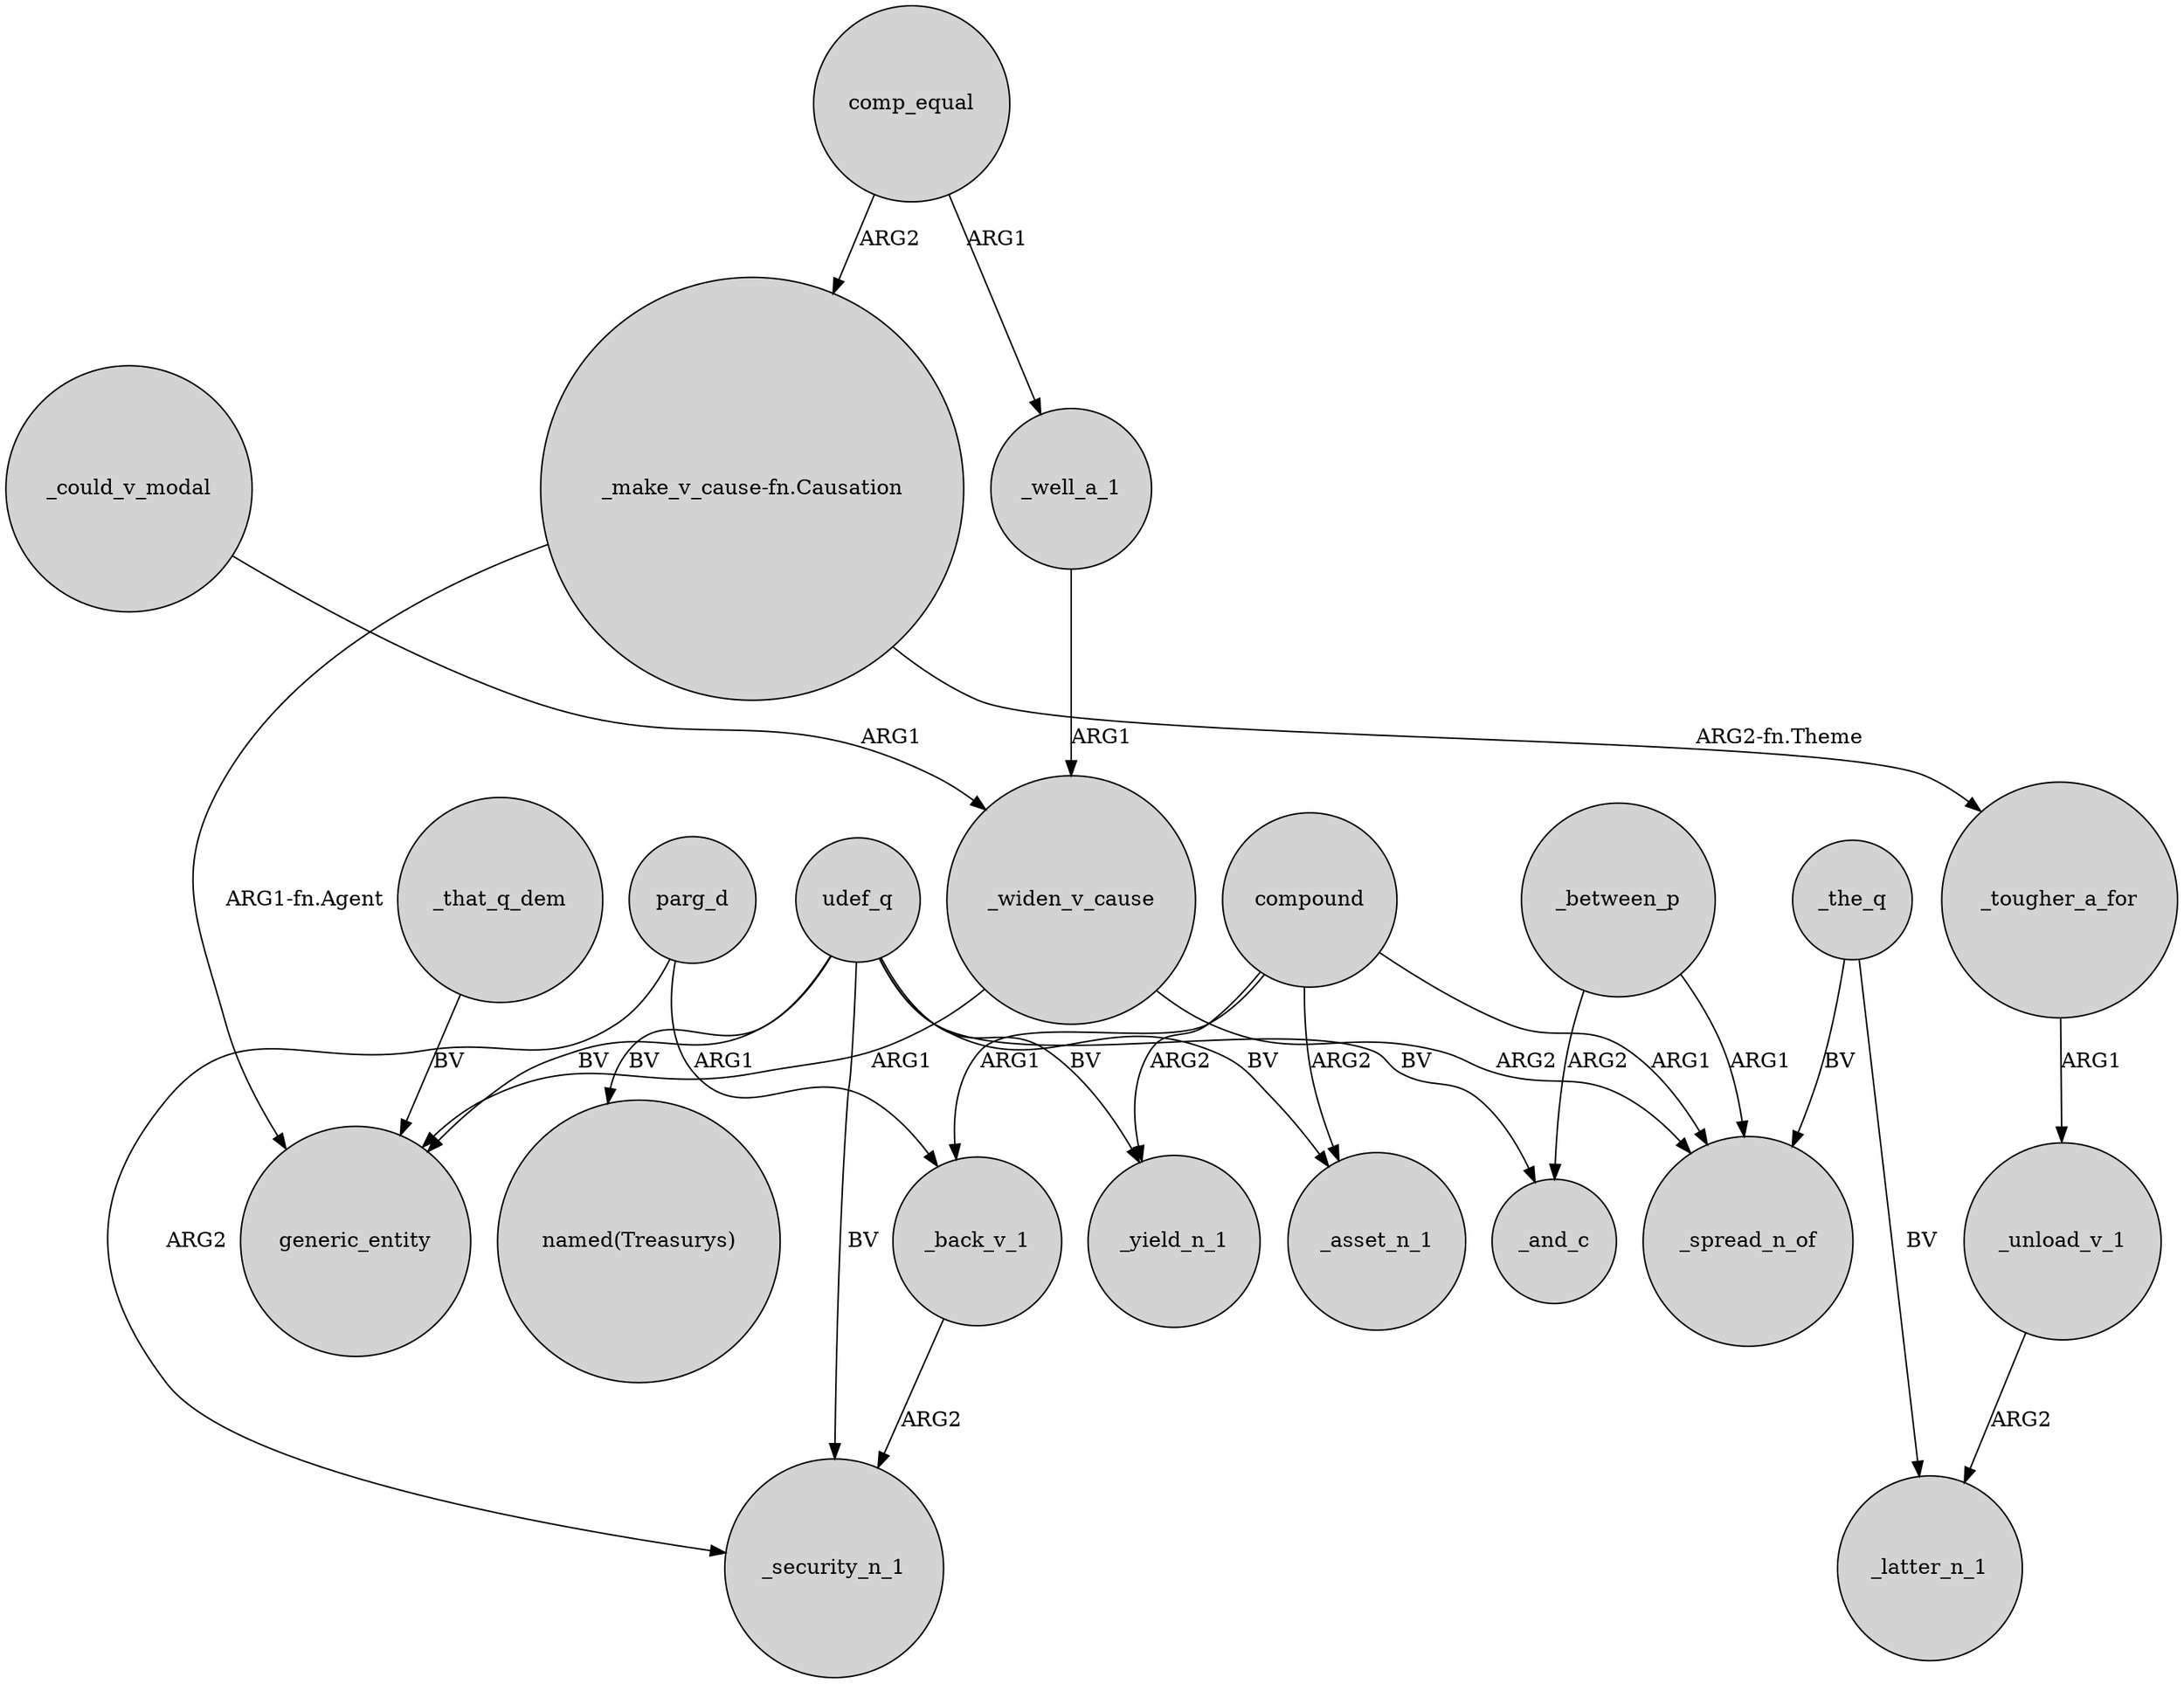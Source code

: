 digraph {
	node [shape=circle style=filled]
	"_make_v_cause-fn.Causation" -> generic_entity [label="ARG1-fn.Agent"]
	udef_q -> generic_entity [label=BV]
	_that_q_dem -> generic_entity [label=BV]
	_widen_v_cause -> _spread_n_of [label=ARG2]
	_well_a_1 -> _widen_v_cause [label=ARG1]
	compound -> _back_v_1 [label=ARG1]
	udef_q -> "named(Treasurys)" [label=BV]
	parg_d -> _security_n_1 [label=ARG2]
	udef_q -> _asset_n_1 [label=BV]
	_the_q -> _latter_n_1 [label=BV]
	comp_equal -> _well_a_1 [label=ARG1]
	"_make_v_cause-fn.Causation" -> _tougher_a_for [label="ARG2-fn.Theme"]
	_the_q -> _spread_n_of [label=BV]
	_between_p -> _and_c [label=ARG2]
	_between_p -> _spread_n_of [label=ARG1]
	compound -> _asset_n_1 [label=ARG2]
	_could_v_modal -> _widen_v_cause [label=ARG1]
	comp_equal -> "_make_v_cause-fn.Causation" [label=ARG2]
	_tougher_a_for -> _unload_v_1 [label=ARG1]
	parg_d -> _back_v_1 [label=ARG1]
	compound -> _spread_n_of [label=ARG1]
	_back_v_1 -> _security_n_1 [label=ARG2]
	_unload_v_1 -> _latter_n_1 [label=ARG2]
	compound -> _yield_n_1 [label=ARG2]
	udef_q -> _and_c [label=BV]
	udef_q -> _yield_n_1 [label=BV]
	_widen_v_cause -> generic_entity [label=ARG1]
	udef_q -> _security_n_1 [label=BV]
}
